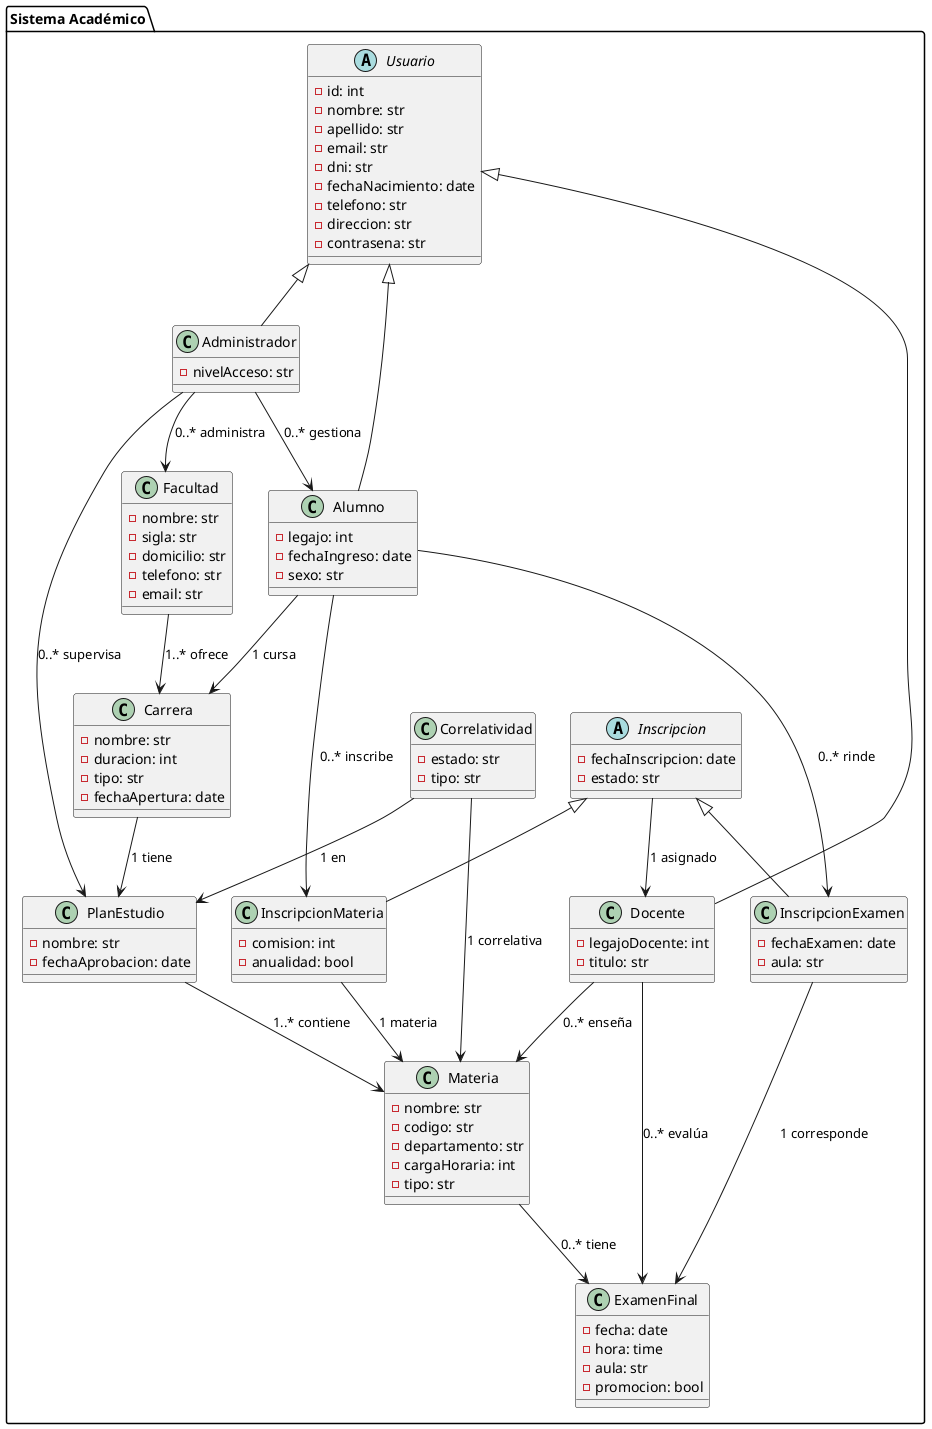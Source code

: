 @startuml Diagrama de Clases Mejorado - SysAcad
package "Sistema Académico" {

    abstract class Usuario {
        - id: int
        - nombre: str
        - apellido: str
        - email: str
        - dni: str
        - fechaNacimiento: date
        - telefono: str
        - direccion: str
        - contrasena: str
    }

    class Alumno {
        - legajo: int
        - fechaIngreso: date
        - sexo: str
    }

    class Docente {
        - legajoDocente: int
        - titulo: str
    }

    class Administrador {
        - nivelAcceso: str
    }

    class Facultad {
        - nombre: str
        - sigla: str
        - domicilio: str
        - telefono: str
        - email: str
    }

    class Materia {
        - nombre: str
        - codigo: str
        - departamento: str
        - cargaHoraria: int
        - tipo: str
    }

    class Carrera {
        - nombre: str
        - duracion: int
        - tipo: str
        - fechaApertura: date
    }

    class PlanEstudio {
        - nombre: str
        - fechaAprobacion: date
    }

    class ExamenFinal {
        - fecha: date
        - hora: time
        - aula: str
        - promocion: bool
    }

    abstract class Inscripcion {
        - fechaInscripcion: date
        - estado: str
    }

    class InscripcionExamen {
        - fechaExamen: date
        - aula: str
    }

    class InscripcionMateria {
        - comision: int
        - anualidad: bool
    }

    class Correlatividad {
        - estado: str
        - tipo: str
    }

    ' Herencia
    Usuario <|-- Alumno
    Usuario <|-- Docente
    Usuario <|-- Administrador

    Inscripcion <|-- InscripcionMateria
    Inscripcion <|-- InscripcionExamen

    ' Relaciones principales
    Alumno --> InscripcionMateria         : 0..* inscribe
    Alumno --> InscripcionExamen          : 0..* rinde
    Alumno --> Carrera                    : 1 cursa

    Docente --> Materia                   : 0..* enseña
    Docente --> ExamenFinal               : 0..* evalúa

    Inscripcion --> Docente               : 1 asignado

    InscripcionExamen --> ExamenFinal     : 1 corresponde
    InscripcionMateria --> Materia        : 1 materia

    Facultad --> Carrera                  : 1..* ofrece
    Carrera --> PlanEstudio               : 1 tiene
    PlanEstudio --> Materia               : 1..* contiene

    Correlatividad --> Materia            : 1 correlativa
    Correlatividad --> PlanEstudio        : 1 en

    Materia --> ExamenFinal               : 0..* tiene

    Administrador --> Facultad            : 0..* administra
    Administrador --> PlanEstudio         : 0..* supervisa
    Administrador --> Alumno              : 0..* gestiona

}
@enduml
